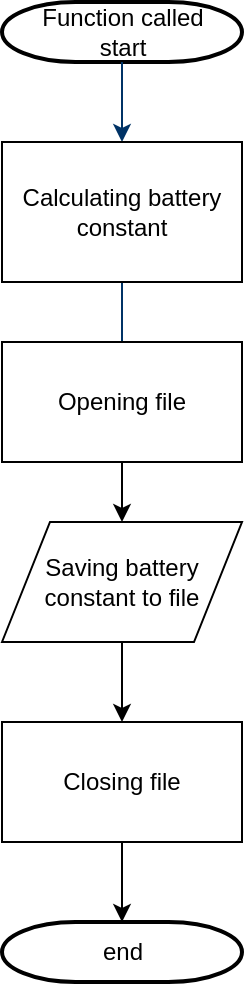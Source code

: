 <mxfile version="12.9.10" type="device"><diagram id="6a731a19-8d31-9384-78a2-239565b7b9f0" name="Page-1"><mxGraphModel dx="1038" dy="499" grid="1" gridSize="10" guides="1" tooltips="1" connect="1" arrows="1" fold="1" page="1" pageScale="1" pageWidth="1169" pageHeight="827" background="#ffffff" math="0" shadow="0"><root><mxCell id="0"/><mxCell id="1" parent="0"/><mxCell id="2" value="Function called &lt;br&gt;start" style="shape=mxgraph.flowchart.terminator;strokeWidth=2;gradientColor=none;gradientDirection=north;fontStyle=0;html=1;" parent="1" vertex="1"><mxGeometry x="260" y="60" width="120" height="30" as="geometry"/></mxCell><mxCell id="7" style="fontStyle=1;strokeColor=#003366;strokeWidth=1;html=1;" parent="1" source="2" edge="1"><mxGeometry relative="1" as="geometry"><mxPoint x="320" y="130" as="targetPoint"/></mxGeometry></mxCell><mxCell id="8" style="fontStyle=1;strokeColor=#003366;strokeWidth=1;html=1;exitX=0.5;exitY=1;exitDx=0;exitDy=0;" parent="1" source="tZZt-LgF4MLVGCP1EnaZ-61" edge="1"><mxGeometry relative="1" as="geometry"><mxPoint x="320" y="210" as="sourcePoint"/><mxPoint x="320" y="250.0" as="targetPoint"/></mxGeometry></mxCell><mxCell id="40" value="end" style="shape=mxgraph.flowchart.terminator;strokeWidth=2;gradientColor=none;gradientDirection=north;fontStyle=0;html=1;" parent="1" vertex="1"><mxGeometry x="260" y="520" width="120" height="30" as="geometry"/></mxCell><mxCell id="tZZt-LgF4MLVGCP1EnaZ-61" value="Calculating battery constant" style="rounded=0;whiteSpace=wrap;html=1;" vertex="1" parent="1"><mxGeometry x="260" y="130" width="120" height="70" as="geometry"/></mxCell><mxCell id="tZZt-LgF4MLVGCP1EnaZ-67" value="" style="edgeStyle=orthogonalEdgeStyle;rounded=0;orthogonalLoop=1;jettySize=auto;html=1;" edge="1" parent="1" source="tZZt-LgF4MLVGCP1EnaZ-62" target="tZZt-LgF4MLVGCP1EnaZ-63"><mxGeometry relative="1" as="geometry"/></mxCell><mxCell id="tZZt-LgF4MLVGCP1EnaZ-62" value="Opening file" style="rounded=0;whiteSpace=wrap;html=1;" vertex="1" parent="1"><mxGeometry x="260" y="230" width="120" height="60" as="geometry"/></mxCell><mxCell id="tZZt-LgF4MLVGCP1EnaZ-69" value="" style="edgeStyle=orthogonalEdgeStyle;rounded=0;orthogonalLoop=1;jettySize=auto;html=1;" edge="1" parent="1" source="tZZt-LgF4MLVGCP1EnaZ-63" target="tZZt-LgF4MLVGCP1EnaZ-68"><mxGeometry relative="1" as="geometry"/></mxCell><mxCell id="tZZt-LgF4MLVGCP1EnaZ-63" value="Saving battery constant to file" style="shape=parallelogram;perimeter=parallelogramPerimeter;whiteSpace=wrap;html=1;align=center;" vertex="1" parent="1"><mxGeometry x="260" y="320" width="120" height="60" as="geometry"/></mxCell><mxCell id="tZZt-LgF4MLVGCP1EnaZ-74" style="edgeStyle=orthogonalEdgeStyle;rounded=0;orthogonalLoop=1;jettySize=auto;html=1;entryX=0.5;entryY=0;entryDx=0;entryDy=0;entryPerimeter=0;" edge="1" parent="1" source="tZZt-LgF4MLVGCP1EnaZ-68" target="40"><mxGeometry relative="1" as="geometry"/></mxCell><mxCell id="tZZt-LgF4MLVGCP1EnaZ-68" value="Closing file" style="rounded=0;whiteSpace=wrap;html=1;" vertex="1" parent="1"><mxGeometry x="260" y="420" width="120" height="60" as="geometry"/></mxCell></root></mxGraphModel></diagram></mxfile>